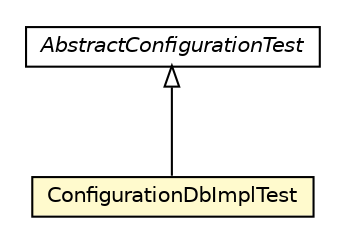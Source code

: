 #!/usr/local/bin/dot
#
# Class diagram 
# Generated by UMLGraph version R5_6_6-8-g8d7759 (http://www.umlgraph.org/)
#

digraph G {
	edge [fontname="Helvetica",fontsize=10,labelfontname="Helvetica",labelfontsize=10];
	node [fontname="Helvetica",fontsize=10,shape=plaintext];
	nodesep=0.25;
	ranksep=0.5;
	// org.dayatang.configuration.impl.ConfigurationDbImplTest
	c17017 [label=<<table title="org.dayatang.configuration.impl.ConfigurationDbImplTest" border="0" cellborder="1" cellspacing="0" cellpadding="2" port="p" bgcolor="lemonChiffon" href="./ConfigurationDbImplTest.html">
		<tr><td><table border="0" cellspacing="0" cellpadding="1">
<tr><td align="center" balign="center"> ConfigurationDbImplTest </td></tr>
		</table></td></tr>
		</table>>, URL="./ConfigurationDbImplTest.html", fontname="Helvetica", fontcolor="black", fontsize=10.0];
	// org.dayatang.configuration.impl.AbstractConfigurationTest
	c17018 [label=<<table title="org.dayatang.configuration.impl.AbstractConfigurationTest" border="0" cellborder="1" cellspacing="0" cellpadding="2" port="p" href="./AbstractConfigurationTest.html">
		<tr><td><table border="0" cellspacing="0" cellpadding="1">
<tr><td align="center" balign="center"><font face="Helvetica-Oblique"> AbstractConfigurationTest </font></td></tr>
		</table></td></tr>
		</table>>, URL="./AbstractConfigurationTest.html", fontname="Helvetica", fontcolor="black", fontsize=10.0];
	//org.dayatang.configuration.impl.ConfigurationDbImplTest extends org.dayatang.configuration.impl.AbstractConfigurationTest
	c17018:p -> c17017:p [dir=back,arrowtail=empty];
}

